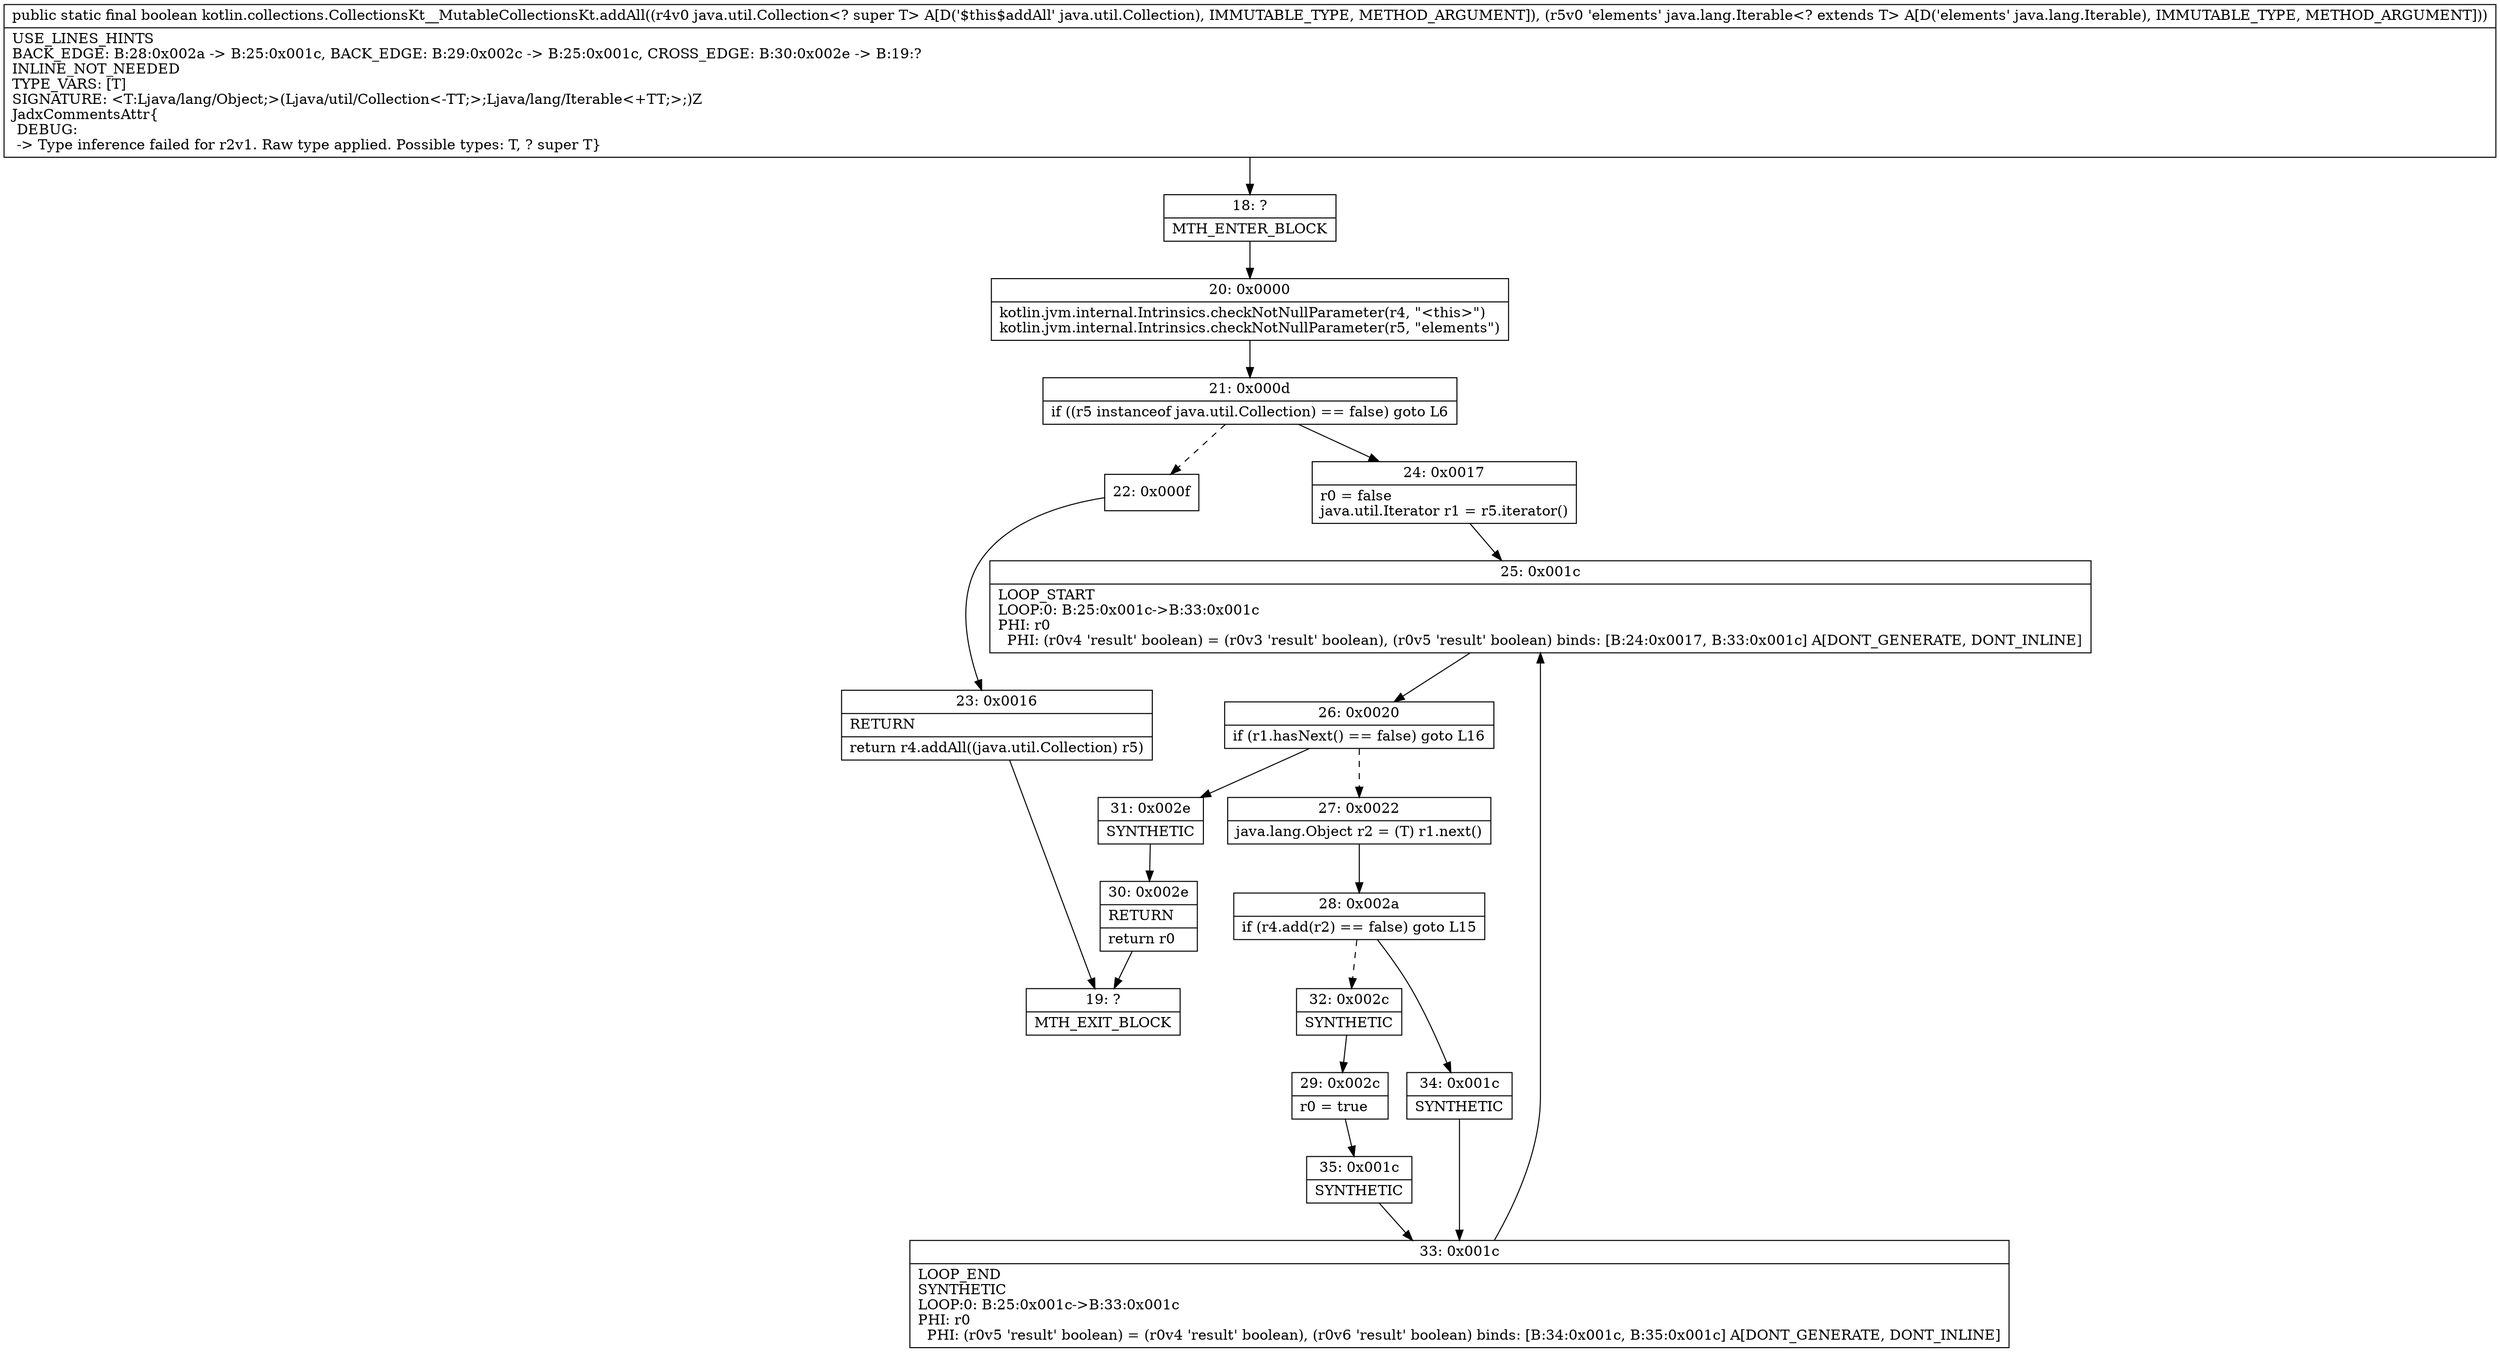 digraph "CFG forkotlin.collections.CollectionsKt__MutableCollectionsKt.addAll(Ljava\/util\/Collection;Ljava\/lang\/Iterable;)Z" {
Node_18 [shape=record,label="{18\:\ ?|MTH_ENTER_BLOCK\l}"];
Node_20 [shape=record,label="{20\:\ 0x0000|kotlin.jvm.internal.Intrinsics.checkNotNullParameter(r4, \"\<this\>\")\lkotlin.jvm.internal.Intrinsics.checkNotNullParameter(r5, \"elements\")\l}"];
Node_21 [shape=record,label="{21\:\ 0x000d|if ((r5 instanceof java.util.Collection) == false) goto L6\l}"];
Node_22 [shape=record,label="{22\:\ 0x000f}"];
Node_23 [shape=record,label="{23\:\ 0x0016|RETURN\l|return r4.addAll((java.util.Collection) r5)\l}"];
Node_19 [shape=record,label="{19\:\ ?|MTH_EXIT_BLOCK\l}"];
Node_24 [shape=record,label="{24\:\ 0x0017|r0 = false\ljava.util.Iterator r1 = r5.iterator()\l}"];
Node_25 [shape=record,label="{25\:\ 0x001c|LOOP_START\lLOOP:0: B:25:0x001c\-\>B:33:0x001c\lPHI: r0 \l  PHI: (r0v4 'result' boolean) = (r0v3 'result' boolean), (r0v5 'result' boolean) binds: [B:24:0x0017, B:33:0x001c] A[DONT_GENERATE, DONT_INLINE]\l}"];
Node_26 [shape=record,label="{26\:\ 0x0020|if (r1.hasNext() == false) goto L16\l}"];
Node_27 [shape=record,label="{27\:\ 0x0022|java.lang.Object r2 = (T) r1.next()\l}"];
Node_28 [shape=record,label="{28\:\ 0x002a|if (r4.add(r2) == false) goto L15\l}"];
Node_32 [shape=record,label="{32\:\ 0x002c|SYNTHETIC\l}"];
Node_29 [shape=record,label="{29\:\ 0x002c|r0 = true\l}"];
Node_35 [shape=record,label="{35\:\ 0x001c|SYNTHETIC\l}"];
Node_33 [shape=record,label="{33\:\ 0x001c|LOOP_END\lSYNTHETIC\lLOOP:0: B:25:0x001c\-\>B:33:0x001c\lPHI: r0 \l  PHI: (r0v5 'result' boolean) = (r0v4 'result' boolean), (r0v6 'result' boolean) binds: [B:34:0x001c, B:35:0x001c] A[DONT_GENERATE, DONT_INLINE]\l}"];
Node_34 [shape=record,label="{34\:\ 0x001c|SYNTHETIC\l}"];
Node_31 [shape=record,label="{31\:\ 0x002e|SYNTHETIC\l}"];
Node_30 [shape=record,label="{30\:\ 0x002e|RETURN\l|return r0\l}"];
MethodNode[shape=record,label="{public static final boolean kotlin.collections.CollectionsKt__MutableCollectionsKt.addAll((r4v0 java.util.Collection\<? super T\> A[D('$this$addAll' java.util.Collection), IMMUTABLE_TYPE, METHOD_ARGUMENT]), (r5v0 'elements' java.lang.Iterable\<? extends T\> A[D('elements' java.lang.Iterable), IMMUTABLE_TYPE, METHOD_ARGUMENT]))  | USE_LINES_HINTS\lBACK_EDGE: B:28:0x002a \-\> B:25:0x001c, BACK_EDGE: B:29:0x002c \-\> B:25:0x001c, CROSS_EDGE: B:30:0x002e \-\> B:19:?\lINLINE_NOT_NEEDED\lTYPE_VARS: [T]\lSIGNATURE: \<T:Ljava\/lang\/Object;\>(Ljava\/util\/Collection\<\-TT;\>;Ljava\/lang\/Iterable\<+TT;\>;)Z\lJadxCommentsAttr\{\l DEBUG: \l \-\> Type inference failed for r2v1. Raw type applied. Possible types: T, ? super T\}\l}"];
MethodNode -> Node_18;Node_18 -> Node_20;
Node_20 -> Node_21;
Node_21 -> Node_22[style=dashed];
Node_21 -> Node_24;
Node_22 -> Node_23;
Node_23 -> Node_19;
Node_24 -> Node_25;
Node_25 -> Node_26;
Node_26 -> Node_27[style=dashed];
Node_26 -> Node_31;
Node_27 -> Node_28;
Node_28 -> Node_32[style=dashed];
Node_28 -> Node_34;
Node_32 -> Node_29;
Node_29 -> Node_35;
Node_35 -> Node_33;
Node_33 -> Node_25;
Node_34 -> Node_33;
Node_31 -> Node_30;
Node_30 -> Node_19;
}

